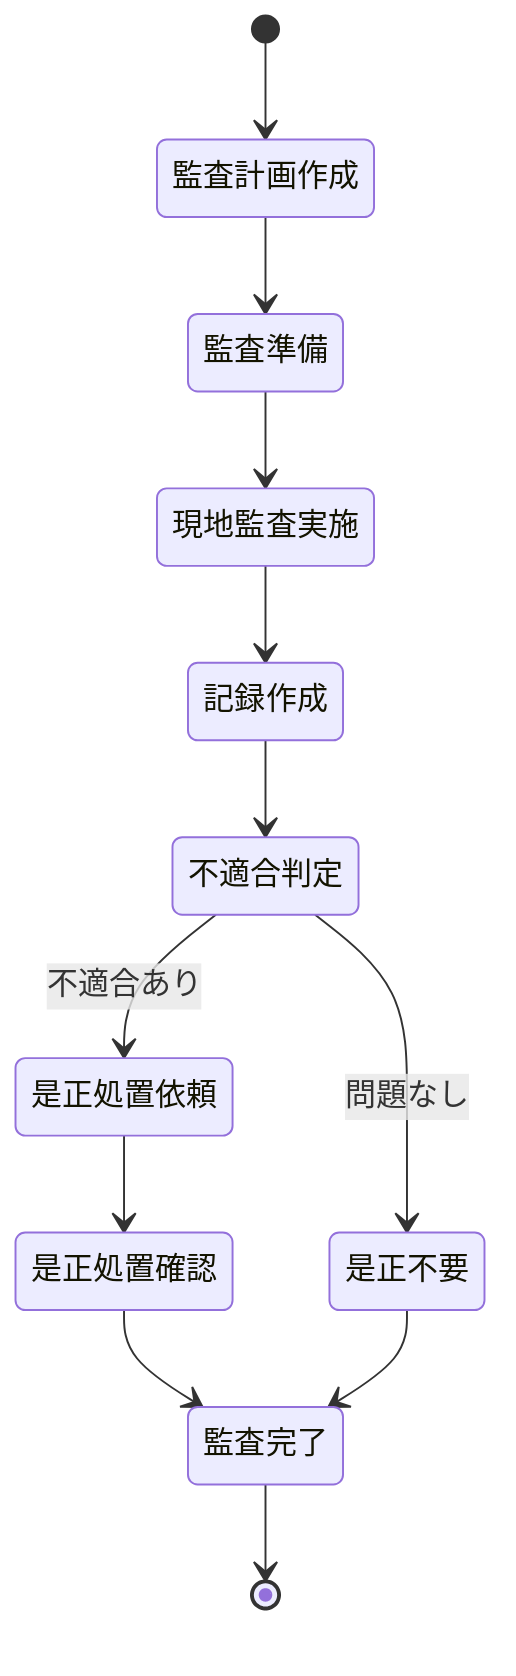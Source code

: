 stateDiagram-v2
    [*] --> 監査計画作成
    監査計画作成 --> 監査準備
    監査準備 --> 現地監査実施
    現地監査実施 --> 記録作成
    記録作成 --> 不適合判定

    不適合判定 --> 是正処置依頼 : 不適合あり
    不適合判定 --> 是正不要 : 問題なし

    是正処置依頼 --> 是正処置確認
    是正処置確認 --> 監査完了
    是正不要 --> 監査完了
    監査完了 --> [*]